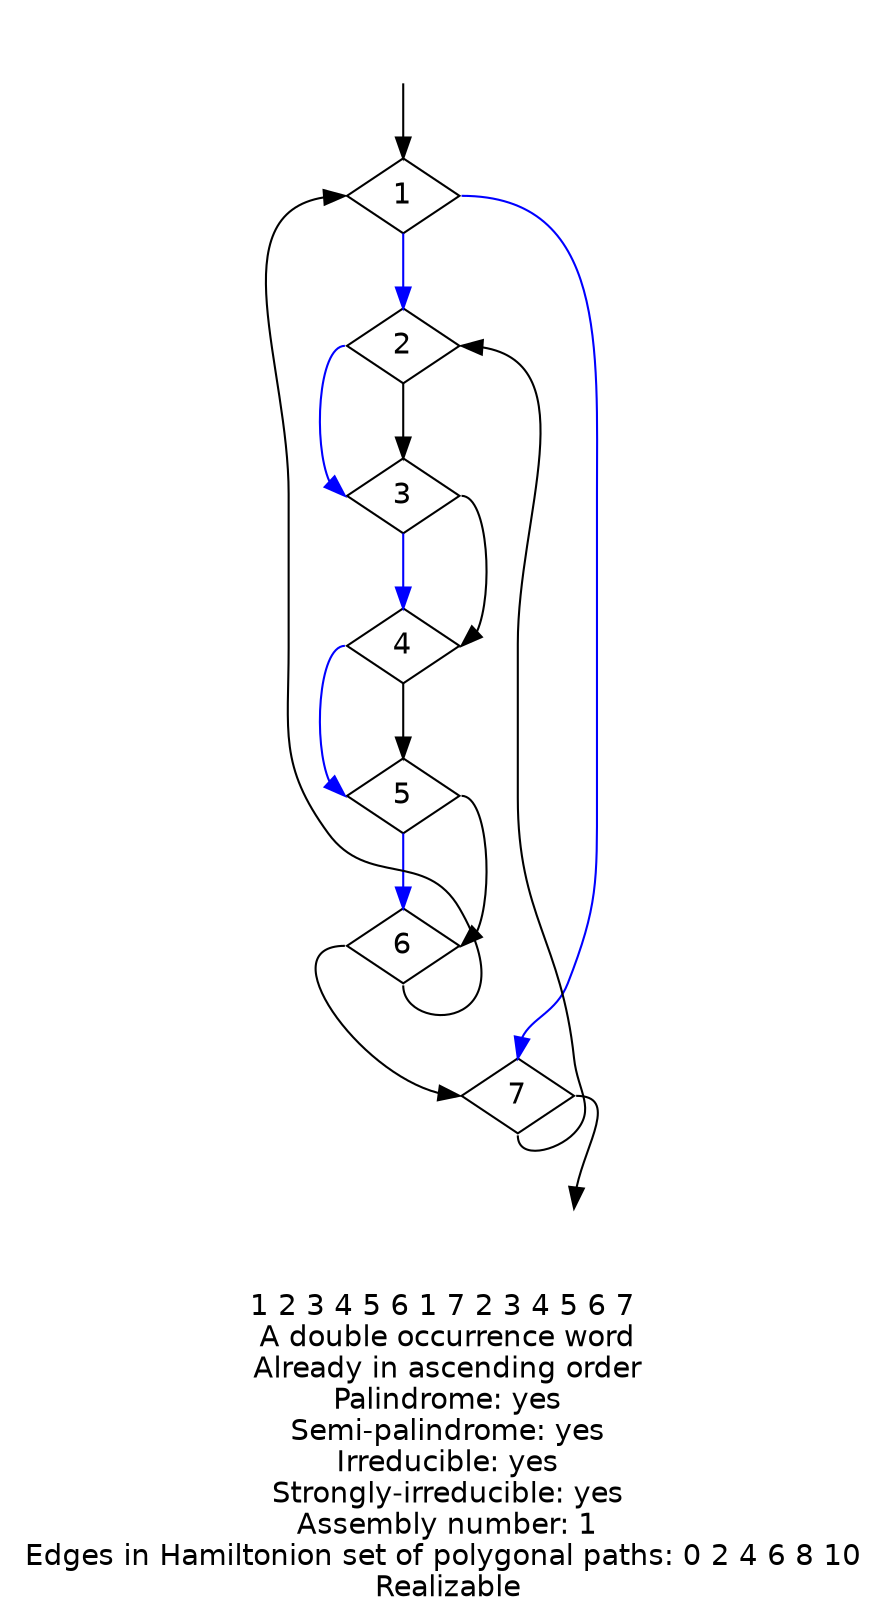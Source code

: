digraph {
fontname="Helvetica"
node [fontname="Helvetica"]
node [shape=diamond]
label="1 2 3 4 5 6 1 7 2 3 4 5 6 7 \nA double occurrence word\nAlready in ascending order\nPalindrome: yes\nSemi-palindrome: yes\nIrreducible: yes\nStrongly-irreducible: yes\nAssembly number: 1\nEdges in Hamiltonion set of polygonal paths: 0 2 4 6 8 10 \nRealizable\n"
a [style="invis"]
b [style="invis"]
a:s -> 1:n
1:s -> 2:n [color="blue"]
2:s -> 3:n
3:s -> 4:n [color="blue"]
4:s -> 5:n
5:s -> 6:n [color="blue"]
6:s -> 1:w
1:e -> 7:n [color="blue"]
7:s -> 2:e
2:w -> 3:w [color="blue"]
3:e -> 4:e
4:w -> 5:w [color="blue"]
5:e -> 6:e
6:w -> 7:w
7:e -> b:n
}
